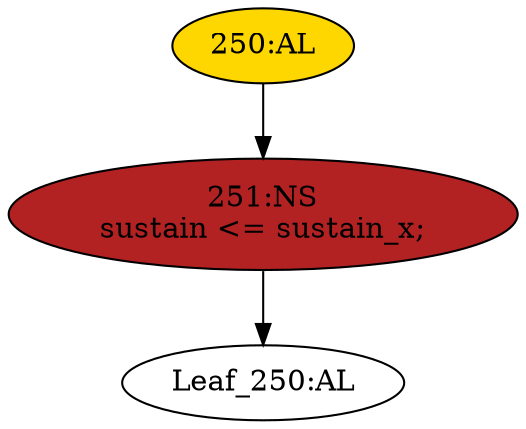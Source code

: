 strict digraph "" {
	node [label="\N"];
	"Leaf_250:AL"	 [def_var="['sustain']",
		label="Leaf_250:AL"];
	"250:AL"	 [ast="<pyverilog.vparser.ast.Always object at 0x7f9307144f50>",
		clk_sens=False,
		fillcolor=gold,
		label="250:AL",
		sens="['sustain_x']",
		statements="[]",
		style=filled,
		typ=Always,
		use_var="['sustain_x']"];
	"251:NS"	 [ast="<pyverilog.vparser.ast.NonblockingSubstitution object at 0x7f9307172190>",
		fillcolor=firebrick,
		label="251:NS
sustain <= sustain_x;",
		statements="[<pyverilog.vparser.ast.NonblockingSubstitution object at 0x7f9307172190>]",
		style=filled,
		typ=NonblockingSubstitution];
	"250:AL" -> "251:NS"	 [cond="[]",
		lineno=None];
	"251:NS" -> "Leaf_250:AL"	 [cond="[]",
		lineno=None];
}
